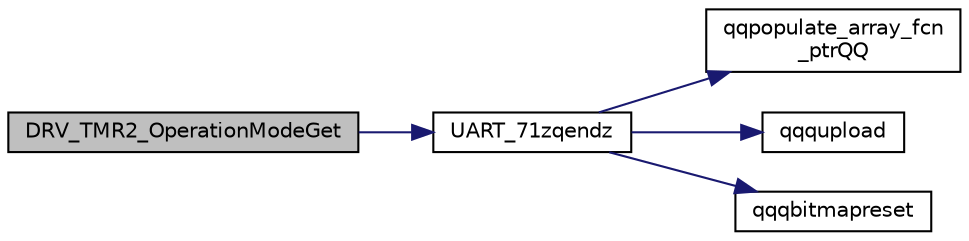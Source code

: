 digraph "DRV_TMR2_OperationModeGet"
{
  edge [fontname="Helvetica",fontsize="10",labelfontname="Helvetica",labelfontsize="10"];
  node [fontname="Helvetica",fontsize="10",shape=record];
  rankdir="LR";
  Node274 [label="DRV_TMR2_OperationModeGet",height=0.2,width=0.4,color="black", fillcolor="grey75", style="filled", fontcolor="black"];
  Node274 -> Node275 [color="midnightblue",fontsize="10",style="solid",fontname="Helvetica"];
  Node275 [label="UART_71zqendz",height=0.2,width=0.4,color="black", fillcolor="white", style="filled",URL="$inszt___u_a_r_t_8c.html#a554df8fb4d2ec98c6717da3f7ee9f81d"];
  Node275 -> Node276 [color="midnightblue",fontsize="10",style="solid",fontname="Helvetica"];
  Node276 [label="qqpopulate_array_fcn\l_ptrQQ",height=0.2,width=0.4,color="black", fillcolor="white", style="filled",URL="$inszt___u_a_r_t_8c.html#a4ad6fa1bb94fc1c3ac2dc30925106081"];
  Node275 -> Node277 [color="midnightblue",fontsize="10",style="solid",fontname="Helvetica"];
  Node277 [label="qqqupload",height=0.2,width=0.4,color="black", fillcolor="white", style="filled",URL="$inszt___u_a_r_t_8c.html#a109761d7f84a96b5606e507bace276b5"];
  Node275 -> Node278 [color="midnightblue",fontsize="10",style="solid",fontname="Helvetica"];
  Node278 [label="qqqbitmapreset",height=0.2,width=0.4,color="black", fillcolor="white", style="filled",URL="$inszt___u_a_r_t_8c.html#a5688fceaed93ba591e78ee15ccb0187f"];
}
